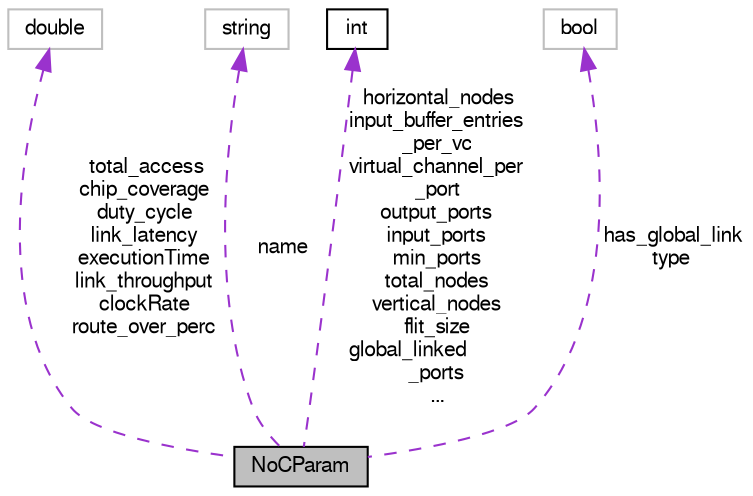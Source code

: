 digraph "NoCParam"
{
  bgcolor="transparent";
  edge [fontname="FreeSans",fontsize="10",labelfontname="FreeSans",labelfontsize="10"];
  node [fontname="FreeSans",fontsize="10",shape=record];
  Node1 [label="NoCParam",height=0.2,width=0.4,color="black", fillcolor="grey75", style="filled", fontcolor="black"];
  Node2 -> Node1 [dir="back",color="darkorchid3",fontsize="10",style="dashed",label=" total_access\nchip_coverage\nduty_cycle\nlink_latency\nexecutionTime\nlink_throughput\nclockRate\nroute_over_perc" ,fontname="FreeSans"];
  Node2 [label="double",height=0.2,width=0.4,color="grey75"];
  Node3 -> Node1 [dir="back",color="darkorchid3",fontsize="10",style="dashed",label=" name" ,fontname="FreeSans"];
  Node3 [label="string",height=0.2,width=0.4,color="grey75"];
  Node4 -> Node1 [dir="back",color="darkorchid3",fontsize="10",style="dashed",label=" horizontal_nodes\ninput_buffer_entries\l_per_vc\nvirtual_channel_per\l_port\noutput_ports\ninput_ports\nmin_ports\ntotal_nodes\nvertical_nodes\nflit_size\nglobal_linked\l_ports\n..." ,fontname="FreeSans"];
  Node4 [label="int",height=0.2,width=0.4,color="black",URL="$classint.html"];
  Node5 -> Node1 [dir="back",color="darkorchid3",fontsize="10",style="dashed",label=" has_global_link\ntype" ,fontname="FreeSans"];
  Node5 [label="bool",height=0.2,width=0.4,color="grey75"];
}
